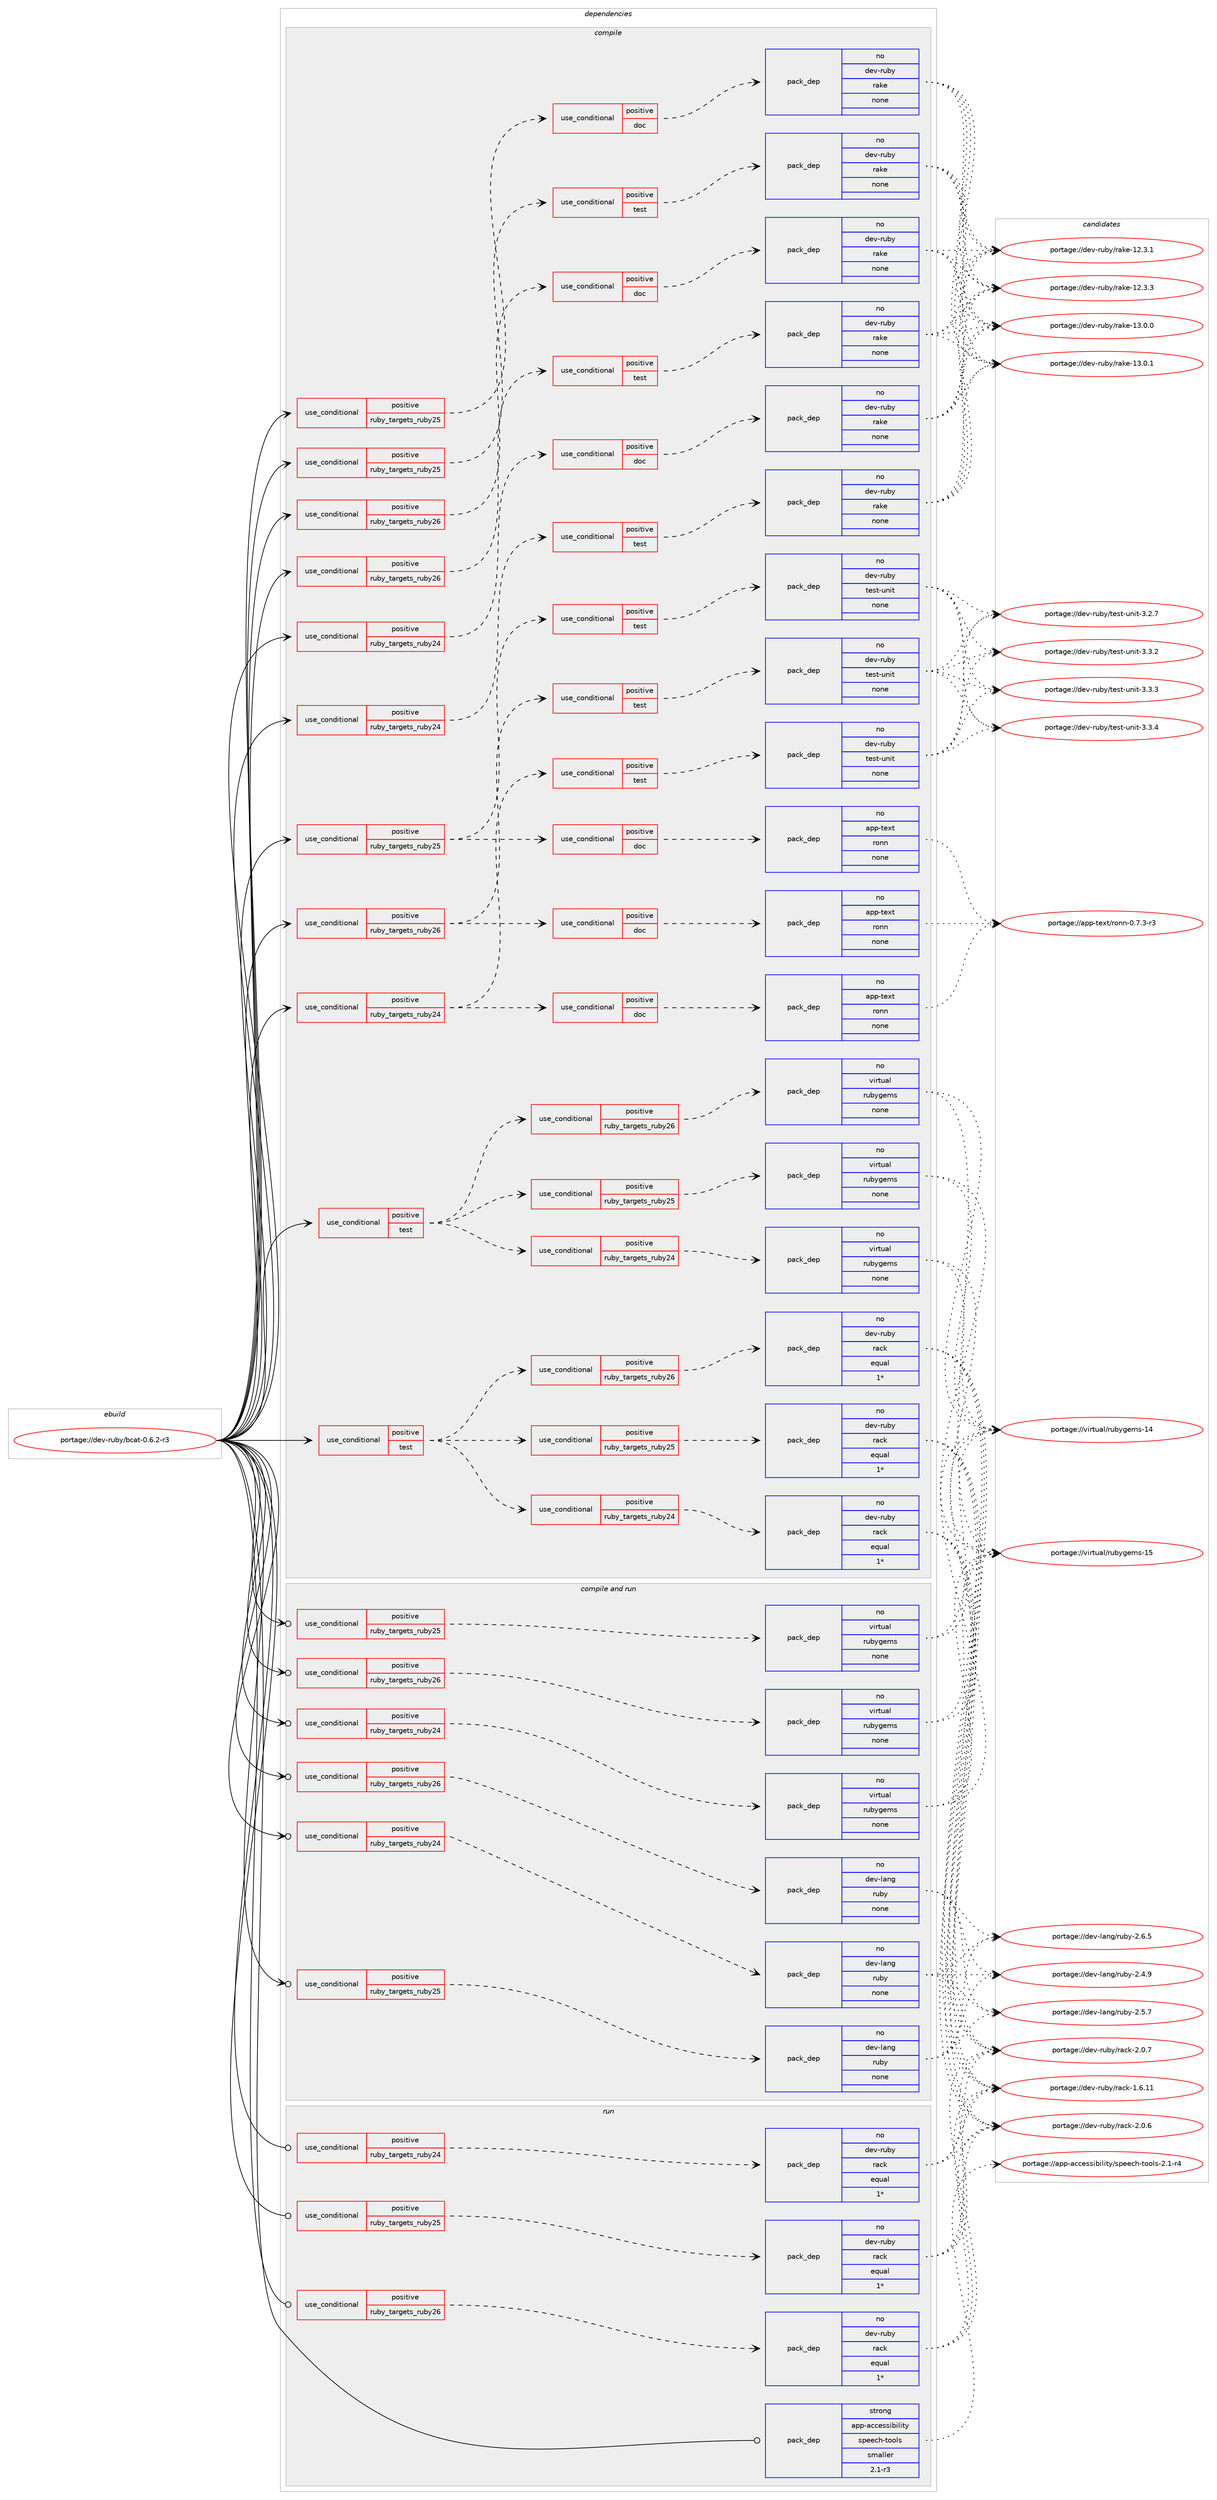 digraph prolog {

# *************
# Graph options
# *************

newrank=true;
concentrate=true;
compound=true;
graph [rankdir=LR,fontname=Helvetica,fontsize=10,ranksep=1.5];#, ranksep=2.5, nodesep=0.2];
edge  [arrowhead=vee];
node  [fontname=Helvetica,fontsize=10];

# **********
# The ebuild
# **********

subgraph cluster_leftcol {
color=gray;
rank=same;
label=<<i>ebuild</i>>;
id [label="portage://dev-ruby/bcat-0.6.2-r3", color=red, width=4, href="../dev-ruby/bcat-0.6.2-r3.svg"];
}

# ****************
# The dependencies
# ****************

subgraph cluster_midcol {
color=gray;
label=<<i>dependencies</i>>;
subgraph cluster_compile {
fillcolor="#eeeeee";
style=filled;
label=<<i>compile</i>>;
subgraph cond48227 {
dependency213669 [label=<<TABLE BORDER="0" CELLBORDER="1" CELLSPACING="0" CELLPADDING="4"><TR><TD ROWSPAN="3" CELLPADDING="10">use_conditional</TD></TR><TR><TD>positive</TD></TR><TR><TD>ruby_targets_ruby24</TD></TR></TABLE>>, shape=none, color=red];
subgraph cond48228 {
dependency213670 [label=<<TABLE BORDER="0" CELLBORDER="1" CELLSPACING="0" CELLPADDING="4"><TR><TD ROWSPAN="3" CELLPADDING="10">use_conditional</TD></TR><TR><TD>positive</TD></TR><TR><TD>doc</TD></TR></TABLE>>, shape=none, color=red];
subgraph pack161960 {
dependency213671 [label=<<TABLE BORDER="0" CELLBORDER="1" CELLSPACING="0" CELLPADDING="4" WIDTH="220"><TR><TD ROWSPAN="6" CELLPADDING="30">pack_dep</TD></TR><TR><TD WIDTH="110">no</TD></TR><TR><TD>app-text</TD></TR><TR><TD>ronn</TD></TR><TR><TD>none</TD></TR><TR><TD></TD></TR></TABLE>>, shape=none, color=blue];
}
dependency213670:e -> dependency213671:w [weight=20,style="dashed",arrowhead="vee"];
}
dependency213669:e -> dependency213670:w [weight=20,style="dashed",arrowhead="vee"];
subgraph cond48229 {
dependency213672 [label=<<TABLE BORDER="0" CELLBORDER="1" CELLSPACING="0" CELLPADDING="4"><TR><TD ROWSPAN="3" CELLPADDING="10">use_conditional</TD></TR><TR><TD>positive</TD></TR><TR><TD>test</TD></TR></TABLE>>, shape=none, color=red];
subgraph pack161961 {
dependency213673 [label=<<TABLE BORDER="0" CELLBORDER="1" CELLSPACING="0" CELLPADDING="4" WIDTH="220"><TR><TD ROWSPAN="6" CELLPADDING="30">pack_dep</TD></TR><TR><TD WIDTH="110">no</TD></TR><TR><TD>dev-ruby</TD></TR><TR><TD>test-unit</TD></TR><TR><TD>none</TD></TR><TR><TD></TD></TR></TABLE>>, shape=none, color=blue];
}
dependency213672:e -> dependency213673:w [weight=20,style="dashed",arrowhead="vee"];
}
dependency213669:e -> dependency213672:w [weight=20,style="dashed",arrowhead="vee"];
}
id:e -> dependency213669:w [weight=20,style="solid",arrowhead="vee"];
subgraph cond48230 {
dependency213674 [label=<<TABLE BORDER="0" CELLBORDER="1" CELLSPACING="0" CELLPADDING="4"><TR><TD ROWSPAN="3" CELLPADDING="10">use_conditional</TD></TR><TR><TD>positive</TD></TR><TR><TD>ruby_targets_ruby24</TD></TR></TABLE>>, shape=none, color=red];
subgraph cond48231 {
dependency213675 [label=<<TABLE BORDER="0" CELLBORDER="1" CELLSPACING="0" CELLPADDING="4"><TR><TD ROWSPAN="3" CELLPADDING="10">use_conditional</TD></TR><TR><TD>positive</TD></TR><TR><TD>doc</TD></TR></TABLE>>, shape=none, color=red];
subgraph pack161962 {
dependency213676 [label=<<TABLE BORDER="0" CELLBORDER="1" CELLSPACING="0" CELLPADDING="4" WIDTH="220"><TR><TD ROWSPAN="6" CELLPADDING="30">pack_dep</TD></TR><TR><TD WIDTH="110">no</TD></TR><TR><TD>dev-ruby</TD></TR><TR><TD>rake</TD></TR><TR><TD>none</TD></TR><TR><TD></TD></TR></TABLE>>, shape=none, color=blue];
}
dependency213675:e -> dependency213676:w [weight=20,style="dashed",arrowhead="vee"];
}
dependency213674:e -> dependency213675:w [weight=20,style="dashed",arrowhead="vee"];
}
id:e -> dependency213674:w [weight=20,style="solid",arrowhead="vee"];
subgraph cond48232 {
dependency213677 [label=<<TABLE BORDER="0" CELLBORDER="1" CELLSPACING="0" CELLPADDING="4"><TR><TD ROWSPAN="3" CELLPADDING="10">use_conditional</TD></TR><TR><TD>positive</TD></TR><TR><TD>ruby_targets_ruby24</TD></TR></TABLE>>, shape=none, color=red];
subgraph cond48233 {
dependency213678 [label=<<TABLE BORDER="0" CELLBORDER="1" CELLSPACING="0" CELLPADDING="4"><TR><TD ROWSPAN="3" CELLPADDING="10">use_conditional</TD></TR><TR><TD>positive</TD></TR><TR><TD>test</TD></TR></TABLE>>, shape=none, color=red];
subgraph pack161963 {
dependency213679 [label=<<TABLE BORDER="0" CELLBORDER="1" CELLSPACING="0" CELLPADDING="4" WIDTH="220"><TR><TD ROWSPAN="6" CELLPADDING="30">pack_dep</TD></TR><TR><TD WIDTH="110">no</TD></TR><TR><TD>dev-ruby</TD></TR><TR><TD>rake</TD></TR><TR><TD>none</TD></TR><TR><TD></TD></TR></TABLE>>, shape=none, color=blue];
}
dependency213678:e -> dependency213679:w [weight=20,style="dashed",arrowhead="vee"];
}
dependency213677:e -> dependency213678:w [weight=20,style="dashed",arrowhead="vee"];
}
id:e -> dependency213677:w [weight=20,style="solid",arrowhead="vee"];
subgraph cond48234 {
dependency213680 [label=<<TABLE BORDER="0" CELLBORDER="1" CELLSPACING="0" CELLPADDING="4"><TR><TD ROWSPAN="3" CELLPADDING="10">use_conditional</TD></TR><TR><TD>positive</TD></TR><TR><TD>ruby_targets_ruby25</TD></TR></TABLE>>, shape=none, color=red];
subgraph cond48235 {
dependency213681 [label=<<TABLE BORDER="0" CELLBORDER="1" CELLSPACING="0" CELLPADDING="4"><TR><TD ROWSPAN="3" CELLPADDING="10">use_conditional</TD></TR><TR><TD>positive</TD></TR><TR><TD>doc</TD></TR></TABLE>>, shape=none, color=red];
subgraph pack161964 {
dependency213682 [label=<<TABLE BORDER="0" CELLBORDER="1" CELLSPACING="0" CELLPADDING="4" WIDTH="220"><TR><TD ROWSPAN="6" CELLPADDING="30">pack_dep</TD></TR><TR><TD WIDTH="110">no</TD></TR><TR><TD>app-text</TD></TR><TR><TD>ronn</TD></TR><TR><TD>none</TD></TR><TR><TD></TD></TR></TABLE>>, shape=none, color=blue];
}
dependency213681:e -> dependency213682:w [weight=20,style="dashed",arrowhead="vee"];
}
dependency213680:e -> dependency213681:w [weight=20,style="dashed",arrowhead="vee"];
subgraph cond48236 {
dependency213683 [label=<<TABLE BORDER="0" CELLBORDER="1" CELLSPACING="0" CELLPADDING="4"><TR><TD ROWSPAN="3" CELLPADDING="10">use_conditional</TD></TR><TR><TD>positive</TD></TR><TR><TD>test</TD></TR></TABLE>>, shape=none, color=red];
subgraph pack161965 {
dependency213684 [label=<<TABLE BORDER="0" CELLBORDER="1" CELLSPACING="0" CELLPADDING="4" WIDTH="220"><TR><TD ROWSPAN="6" CELLPADDING="30">pack_dep</TD></TR><TR><TD WIDTH="110">no</TD></TR><TR><TD>dev-ruby</TD></TR><TR><TD>test-unit</TD></TR><TR><TD>none</TD></TR><TR><TD></TD></TR></TABLE>>, shape=none, color=blue];
}
dependency213683:e -> dependency213684:w [weight=20,style="dashed",arrowhead="vee"];
}
dependency213680:e -> dependency213683:w [weight=20,style="dashed",arrowhead="vee"];
}
id:e -> dependency213680:w [weight=20,style="solid",arrowhead="vee"];
subgraph cond48237 {
dependency213685 [label=<<TABLE BORDER="0" CELLBORDER="1" CELLSPACING="0" CELLPADDING="4"><TR><TD ROWSPAN="3" CELLPADDING="10">use_conditional</TD></TR><TR><TD>positive</TD></TR><TR><TD>ruby_targets_ruby25</TD></TR></TABLE>>, shape=none, color=red];
subgraph cond48238 {
dependency213686 [label=<<TABLE BORDER="0" CELLBORDER="1" CELLSPACING="0" CELLPADDING="4"><TR><TD ROWSPAN="3" CELLPADDING="10">use_conditional</TD></TR><TR><TD>positive</TD></TR><TR><TD>doc</TD></TR></TABLE>>, shape=none, color=red];
subgraph pack161966 {
dependency213687 [label=<<TABLE BORDER="0" CELLBORDER="1" CELLSPACING="0" CELLPADDING="4" WIDTH="220"><TR><TD ROWSPAN="6" CELLPADDING="30">pack_dep</TD></TR><TR><TD WIDTH="110">no</TD></TR><TR><TD>dev-ruby</TD></TR><TR><TD>rake</TD></TR><TR><TD>none</TD></TR><TR><TD></TD></TR></TABLE>>, shape=none, color=blue];
}
dependency213686:e -> dependency213687:w [weight=20,style="dashed",arrowhead="vee"];
}
dependency213685:e -> dependency213686:w [weight=20,style="dashed",arrowhead="vee"];
}
id:e -> dependency213685:w [weight=20,style="solid",arrowhead="vee"];
subgraph cond48239 {
dependency213688 [label=<<TABLE BORDER="0" CELLBORDER="1" CELLSPACING="0" CELLPADDING="4"><TR><TD ROWSPAN="3" CELLPADDING="10">use_conditional</TD></TR><TR><TD>positive</TD></TR><TR><TD>ruby_targets_ruby25</TD></TR></TABLE>>, shape=none, color=red];
subgraph cond48240 {
dependency213689 [label=<<TABLE BORDER="0" CELLBORDER="1" CELLSPACING="0" CELLPADDING="4"><TR><TD ROWSPAN="3" CELLPADDING="10">use_conditional</TD></TR><TR><TD>positive</TD></TR><TR><TD>test</TD></TR></TABLE>>, shape=none, color=red];
subgraph pack161967 {
dependency213690 [label=<<TABLE BORDER="0" CELLBORDER="1" CELLSPACING="0" CELLPADDING="4" WIDTH="220"><TR><TD ROWSPAN="6" CELLPADDING="30">pack_dep</TD></TR><TR><TD WIDTH="110">no</TD></TR><TR><TD>dev-ruby</TD></TR><TR><TD>rake</TD></TR><TR><TD>none</TD></TR><TR><TD></TD></TR></TABLE>>, shape=none, color=blue];
}
dependency213689:e -> dependency213690:w [weight=20,style="dashed",arrowhead="vee"];
}
dependency213688:e -> dependency213689:w [weight=20,style="dashed",arrowhead="vee"];
}
id:e -> dependency213688:w [weight=20,style="solid",arrowhead="vee"];
subgraph cond48241 {
dependency213691 [label=<<TABLE BORDER="0" CELLBORDER="1" CELLSPACING="0" CELLPADDING="4"><TR><TD ROWSPAN="3" CELLPADDING="10">use_conditional</TD></TR><TR><TD>positive</TD></TR><TR><TD>ruby_targets_ruby26</TD></TR></TABLE>>, shape=none, color=red];
subgraph cond48242 {
dependency213692 [label=<<TABLE BORDER="0" CELLBORDER="1" CELLSPACING="0" CELLPADDING="4"><TR><TD ROWSPAN="3" CELLPADDING="10">use_conditional</TD></TR><TR><TD>positive</TD></TR><TR><TD>doc</TD></TR></TABLE>>, shape=none, color=red];
subgraph pack161968 {
dependency213693 [label=<<TABLE BORDER="0" CELLBORDER="1" CELLSPACING="0" CELLPADDING="4" WIDTH="220"><TR><TD ROWSPAN="6" CELLPADDING="30">pack_dep</TD></TR><TR><TD WIDTH="110">no</TD></TR><TR><TD>app-text</TD></TR><TR><TD>ronn</TD></TR><TR><TD>none</TD></TR><TR><TD></TD></TR></TABLE>>, shape=none, color=blue];
}
dependency213692:e -> dependency213693:w [weight=20,style="dashed",arrowhead="vee"];
}
dependency213691:e -> dependency213692:w [weight=20,style="dashed",arrowhead="vee"];
subgraph cond48243 {
dependency213694 [label=<<TABLE BORDER="0" CELLBORDER="1" CELLSPACING="0" CELLPADDING="4"><TR><TD ROWSPAN="3" CELLPADDING="10">use_conditional</TD></TR><TR><TD>positive</TD></TR><TR><TD>test</TD></TR></TABLE>>, shape=none, color=red];
subgraph pack161969 {
dependency213695 [label=<<TABLE BORDER="0" CELLBORDER="1" CELLSPACING="0" CELLPADDING="4" WIDTH="220"><TR><TD ROWSPAN="6" CELLPADDING="30">pack_dep</TD></TR><TR><TD WIDTH="110">no</TD></TR><TR><TD>dev-ruby</TD></TR><TR><TD>test-unit</TD></TR><TR><TD>none</TD></TR><TR><TD></TD></TR></TABLE>>, shape=none, color=blue];
}
dependency213694:e -> dependency213695:w [weight=20,style="dashed",arrowhead="vee"];
}
dependency213691:e -> dependency213694:w [weight=20,style="dashed",arrowhead="vee"];
}
id:e -> dependency213691:w [weight=20,style="solid",arrowhead="vee"];
subgraph cond48244 {
dependency213696 [label=<<TABLE BORDER="0" CELLBORDER="1" CELLSPACING="0" CELLPADDING="4"><TR><TD ROWSPAN="3" CELLPADDING="10">use_conditional</TD></TR><TR><TD>positive</TD></TR><TR><TD>ruby_targets_ruby26</TD></TR></TABLE>>, shape=none, color=red];
subgraph cond48245 {
dependency213697 [label=<<TABLE BORDER="0" CELLBORDER="1" CELLSPACING="0" CELLPADDING="4"><TR><TD ROWSPAN="3" CELLPADDING="10">use_conditional</TD></TR><TR><TD>positive</TD></TR><TR><TD>doc</TD></TR></TABLE>>, shape=none, color=red];
subgraph pack161970 {
dependency213698 [label=<<TABLE BORDER="0" CELLBORDER="1" CELLSPACING="0" CELLPADDING="4" WIDTH="220"><TR><TD ROWSPAN="6" CELLPADDING="30">pack_dep</TD></TR><TR><TD WIDTH="110">no</TD></TR><TR><TD>dev-ruby</TD></TR><TR><TD>rake</TD></TR><TR><TD>none</TD></TR><TR><TD></TD></TR></TABLE>>, shape=none, color=blue];
}
dependency213697:e -> dependency213698:w [weight=20,style="dashed",arrowhead="vee"];
}
dependency213696:e -> dependency213697:w [weight=20,style="dashed",arrowhead="vee"];
}
id:e -> dependency213696:w [weight=20,style="solid",arrowhead="vee"];
subgraph cond48246 {
dependency213699 [label=<<TABLE BORDER="0" CELLBORDER="1" CELLSPACING="0" CELLPADDING="4"><TR><TD ROWSPAN="3" CELLPADDING="10">use_conditional</TD></TR><TR><TD>positive</TD></TR><TR><TD>ruby_targets_ruby26</TD></TR></TABLE>>, shape=none, color=red];
subgraph cond48247 {
dependency213700 [label=<<TABLE BORDER="0" CELLBORDER="1" CELLSPACING="0" CELLPADDING="4"><TR><TD ROWSPAN="3" CELLPADDING="10">use_conditional</TD></TR><TR><TD>positive</TD></TR><TR><TD>test</TD></TR></TABLE>>, shape=none, color=red];
subgraph pack161971 {
dependency213701 [label=<<TABLE BORDER="0" CELLBORDER="1" CELLSPACING="0" CELLPADDING="4" WIDTH="220"><TR><TD ROWSPAN="6" CELLPADDING="30">pack_dep</TD></TR><TR><TD WIDTH="110">no</TD></TR><TR><TD>dev-ruby</TD></TR><TR><TD>rake</TD></TR><TR><TD>none</TD></TR><TR><TD></TD></TR></TABLE>>, shape=none, color=blue];
}
dependency213700:e -> dependency213701:w [weight=20,style="dashed",arrowhead="vee"];
}
dependency213699:e -> dependency213700:w [weight=20,style="dashed",arrowhead="vee"];
}
id:e -> dependency213699:w [weight=20,style="solid",arrowhead="vee"];
subgraph cond48248 {
dependency213702 [label=<<TABLE BORDER="0" CELLBORDER="1" CELLSPACING="0" CELLPADDING="4"><TR><TD ROWSPAN="3" CELLPADDING="10">use_conditional</TD></TR><TR><TD>positive</TD></TR><TR><TD>test</TD></TR></TABLE>>, shape=none, color=red];
subgraph cond48249 {
dependency213703 [label=<<TABLE BORDER="0" CELLBORDER="1" CELLSPACING="0" CELLPADDING="4"><TR><TD ROWSPAN="3" CELLPADDING="10">use_conditional</TD></TR><TR><TD>positive</TD></TR><TR><TD>ruby_targets_ruby24</TD></TR></TABLE>>, shape=none, color=red];
subgraph pack161972 {
dependency213704 [label=<<TABLE BORDER="0" CELLBORDER="1" CELLSPACING="0" CELLPADDING="4" WIDTH="220"><TR><TD ROWSPAN="6" CELLPADDING="30">pack_dep</TD></TR><TR><TD WIDTH="110">no</TD></TR><TR><TD>dev-ruby</TD></TR><TR><TD>rack</TD></TR><TR><TD>equal</TD></TR><TR><TD>1*</TD></TR></TABLE>>, shape=none, color=blue];
}
dependency213703:e -> dependency213704:w [weight=20,style="dashed",arrowhead="vee"];
}
dependency213702:e -> dependency213703:w [weight=20,style="dashed",arrowhead="vee"];
subgraph cond48250 {
dependency213705 [label=<<TABLE BORDER="0" CELLBORDER="1" CELLSPACING="0" CELLPADDING="4"><TR><TD ROWSPAN="3" CELLPADDING="10">use_conditional</TD></TR><TR><TD>positive</TD></TR><TR><TD>ruby_targets_ruby25</TD></TR></TABLE>>, shape=none, color=red];
subgraph pack161973 {
dependency213706 [label=<<TABLE BORDER="0" CELLBORDER="1" CELLSPACING="0" CELLPADDING="4" WIDTH="220"><TR><TD ROWSPAN="6" CELLPADDING="30">pack_dep</TD></TR><TR><TD WIDTH="110">no</TD></TR><TR><TD>dev-ruby</TD></TR><TR><TD>rack</TD></TR><TR><TD>equal</TD></TR><TR><TD>1*</TD></TR></TABLE>>, shape=none, color=blue];
}
dependency213705:e -> dependency213706:w [weight=20,style="dashed",arrowhead="vee"];
}
dependency213702:e -> dependency213705:w [weight=20,style="dashed",arrowhead="vee"];
subgraph cond48251 {
dependency213707 [label=<<TABLE BORDER="0" CELLBORDER="1" CELLSPACING="0" CELLPADDING="4"><TR><TD ROWSPAN="3" CELLPADDING="10">use_conditional</TD></TR><TR><TD>positive</TD></TR><TR><TD>ruby_targets_ruby26</TD></TR></TABLE>>, shape=none, color=red];
subgraph pack161974 {
dependency213708 [label=<<TABLE BORDER="0" CELLBORDER="1" CELLSPACING="0" CELLPADDING="4" WIDTH="220"><TR><TD ROWSPAN="6" CELLPADDING="30">pack_dep</TD></TR><TR><TD WIDTH="110">no</TD></TR><TR><TD>dev-ruby</TD></TR><TR><TD>rack</TD></TR><TR><TD>equal</TD></TR><TR><TD>1*</TD></TR></TABLE>>, shape=none, color=blue];
}
dependency213707:e -> dependency213708:w [weight=20,style="dashed",arrowhead="vee"];
}
dependency213702:e -> dependency213707:w [weight=20,style="dashed",arrowhead="vee"];
}
id:e -> dependency213702:w [weight=20,style="solid",arrowhead="vee"];
subgraph cond48252 {
dependency213709 [label=<<TABLE BORDER="0" CELLBORDER="1" CELLSPACING="0" CELLPADDING="4"><TR><TD ROWSPAN="3" CELLPADDING="10">use_conditional</TD></TR><TR><TD>positive</TD></TR><TR><TD>test</TD></TR></TABLE>>, shape=none, color=red];
subgraph cond48253 {
dependency213710 [label=<<TABLE BORDER="0" CELLBORDER="1" CELLSPACING="0" CELLPADDING="4"><TR><TD ROWSPAN="3" CELLPADDING="10">use_conditional</TD></TR><TR><TD>positive</TD></TR><TR><TD>ruby_targets_ruby24</TD></TR></TABLE>>, shape=none, color=red];
subgraph pack161975 {
dependency213711 [label=<<TABLE BORDER="0" CELLBORDER="1" CELLSPACING="0" CELLPADDING="4" WIDTH="220"><TR><TD ROWSPAN="6" CELLPADDING="30">pack_dep</TD></TR><TR><TD WIDTH="110">no</TD></TR><TR><TD>virtual</TD></TR><TR><TD>rubygems</TD></TR><TR><TD>none</TD></TR><TR><TD></TD></TR></TABLE>>, shape=none, color=blue];
}
dependency213710:e -> dependency213711:w [weight=20,style="dashed",arrowhead="vee"];
}
dependency213709:e -> dependency213710:w [weight=20,style="dashed",arrowhead="vee"];
subgraph cond48254 {
dependency213712 [label=<<TABLE BORDER="0" CELLBORDER="1" CELLSPACING="0" CELLPADDING="4"><TR><TD ROWSPAN="3" CELLPADDING="10">use_conditional</TD></TR><TR><TD>positive</TD></TR><TR><TD>ruby_targets_ruby25</TD></TR></TABLE>>, shape=none, color=red];
subgraph pack161976 {
dependency213713 [label=<<TABLE BORDER="0" CELLBORDER="1" CELLSPACING="0" CELLPADDING="4" WIDTH="220"><TR><TD ROWSPAN="6" CELLPADDING="30">pack_dep</TD></TR><TR><TD WIDTH="110">no</TD></TR><TR><TD>virtual</TD></TR><TR><TD>rubygems</TD></TR><TR><TD>none</TD></TR><TR><TD></TD></TR></TABLE>>, shape=none, color=blue];
}
dependency213712:e -> dependency213713:w [weight=20,style="dashed",arrowhead="vee"];
}
dependency213709:e -> dependency213712:w [weight=20,style="dashed",arrowhead="vee"];
subgraph cond48255 {
dependency213714 [label=<<TABLE BORDER="0" CELLBORDER="1" CELLSPACING="0" CELLPADDING="4"><TR><TD ROWSPAN="3" CELLPADDING="10">use_conditional</TD></TR><TR><TD>positive</TD></TR><TR><TD>ruby_targets_ruby26</TD></TR></TABLE>>, shape=none, color=red];
subgraph pack161977 {
dependency213715 [label=<<TABLE BORDER="0" CELLBORDER="1" CELLSPACING="0" CELLPADDING="4" WIDTH="220"><TR><TD ROWSPAN="6" CELLPADDING="30">pack_dep</TD></TR><TR><TD WIDTH="110">no</TD></TR><TR><TD>virtual</TD></TR><TR><TD>rubygems</TD></TR><TR><TD>none</TD></TR><TR><TD></TD></TR></TABLE>>, shape=none, color=blue];
}
dependency213714:e -> dependency213715:w [weight=20,style="dashed",arrowhead="vee"];
}
dependency213709:e -> dependency213714:w [weight=20,style="dashed",arrowhead="vee"];
}
id:e -> dependency213709:w [weight=20,style="solid",arrowhead="vee"];
}
subgraph cluster_compileandrun {
fillcolor="#eeeeee";
style=filled;
label=<<i>compile and run</i>>;
subgraph cond48256 {
dependency213716 [label=<<TABLE BORDER="0" CELLBORDER="1" CELLSPACING="0" CELLPADDING="4"><TR><TD ROWSPAN="3" CELLPADDING="10">use_conditional</TD></TR><TR><TD>positive</TD></TR><TR><TD>ruby_targets_ruby24</TD></TR></TABLE>>, shape=none, color=red];
subgraph pack161978 {
dependency213717 [label=<<TABLE BORDER="0" CELLBORDER="1" CELLSPACING="0" CELLPADDING="4" WIDTH="220"><TR><TD ROWSPAN="6" CELLPADDING="30">pack_dep</TD></TR><TR><TD WIDTH="110">no</TD></TR><TR><TD>dev-lang</TD></TR><TR><TD>ruby</TD></TR><TR><TD>none</TD></TR><TR><TD></TD></TR></TABLE>>, shape=none, color=blue];
}
dependency213716:e -> dependency213717:w [weight=20,style="dashed",arrowhead="vee"];
}
id:e -> dependency213716:w [weight=20,style="solid",arrowhead="odotvee"];
subgraph cond48257 {
dependency213718 [label=<<TABLE BORDER="0" CELLBORDER="1" CELLSPACING="0" CELLPADDING="4"><TR><TD ROWSPAN="3" CELLPADDING="10">use_conditional</TD></TR><TR><TD>positive</TD></TR><TR><TD>ruby_targets_ruby24</TD></TR></TABLE>>, shape=none, color=red];
subgraph pack161979 {
dependency213719 [label=<<TABLE BORDER="0" CELLBORDER="1" CELLSPACING="0" CELLPADDING="4" WIDTH="220"><TR><TD ROWSPAN="6" CELLPADDING="30">pack_dep</TD></TR><TR><TD WIDTH="110">no</TD></TR><TR><TD>virtual</TD></TR><TR><TD>rubygems</TD></TR><TR><TD>none</TD></TR><TR><TD></TD></TR></TABLE>>, shape=none, color=blue];
}
dependency213718:e -> dependency213719:w [weight=20,style="dashed",arrowhead="vee"];
}
id:e -> dependency213718:w [weight=20,style="solid",arrowhead="odotvee"];
subgraph cond48258 {
dependency213720 [label=<<TABLE BORDER="0" CELLBORDER="1" CELLSPACING="0" CELLPADDING="4"><TR><TD ROWSPAN="3" CELLPADDING="10">use_conditional</TD></TR><TR><TD>positive</TD></TR><TR><TD>ruby_targets_ruby25</TD></TR></TABLE>>, shape=none, color=red];
subgraph pack161980 {
dependency213721 [label=<<TABLE BORDER="0" CELLBORDER="1" CELLSPACING="0" CELLPADDING="4" WIDTH="220"><TR><TD ROWSPAN="6" CELLPADDING="30">pack_dep</TD></TR><TR><TD WIDTH="110">no</TD></TR><TR><TD>dev-lang</TD></TR><TR><TD>ruby</TD></TR><TR><TD>none</TD></TR><TR><TD></TD></TR></TABLE>>, shape=none, color=blue];
}
dependency213720:e -> dependency213721:w [weight=20,style="dashed",arrowhead="vee"];
}
id:e -> dependency213720:w [weight=20,style="solid",arrowhead="odotvee"];
subgraph cond48259 {
dependency213722 [label=<<TABLE BORDER="0" CELLBORDER="1" CELLSPACING="0" CELLPADDING="4"><TR><TD ROWSPAN="3" CELLPADDING="10">use_conditional</TD></TR><TR><TD>positive</TD></TR><TR><TD>ruby_targets_ruby25</TD></TR></TABLE>>, shape=none, color=red];
subgraph pack161981 {
dependency213723 [label=<<TABLE BORDER="0" CELLBORDER="1" CELLSPACING="0" CELLPADDING="4" WIDTH="220"><TR><TD ROWSPAN="6" CELLPADDING="30">pack_dep</TD></TR><TR><TD WIDTH="110">no</TD></TR><TR><TD>virtual</TD></TR><TR><TD>rubygems</TD></TR><TR><TD>none</TD></TR><TR><TD></TD></TR></TABLE>>, shape=none, color=blue];
}
dependency213722:e -> dependency213723:w [weight=20,style="dashed",arrowhead="vee"];
}
id:e -> dependency213722:w [weight=20,style="solid",arrowhead="odotvee"];
subgraph cond48260 {
dependency213724 [label=<<TABLE BORDER="0" CELLBORDER="1" CELLSPACING="0" CELLPADDING="4"><TR><TD ROWSPAN="3" CELLPADDING="10">use_conditional</TD></TR><TR><TD>positive</TD></TR><TR><TD>ruby_targets_ruby26</TD></TR></TABLE>>, shape=none, color=red];
subgraph pack161982 {
dependency213725 [label=<<TABLE BORDER="0" CELLBORDER="1" CELLSPACING="0" CELLPADDING="4" WIDTH="220"><TR><TD ROWSPAN="6" CELLPADDING="30">pack_dep</TD></TR><TR><TD WIDTH="110">no</TD></TR><TR><TD>dev-lang</TD></TR><TR><TD>ruby</TD></TR><TR><TD>none</TD></TR><TR><TD></TD></TR></TABLE>>, shape=none, color=blue];
}
dependency213724:e -> dependency213725:w [weight=20,style="dashed",arrowhead="vee"];
}
id:e -> dependency213724:w [weight=20,style="solid",arrowhead="odotvee"];
subgraph cond48261 {
dependency213726 [label=<<TABLE BORDER="0" CELLBORDER="1" CELLSPACING="0" CELLPADDING="4"><TR><TD ROWSPAN="3" CELLPADDING="10">use_conditional</TD></TR><TR><TD>positive</TD></TR><TR><TD>ruby_targets_ruby26</TD></TR></TABLE>>, shape=none, color=red];
subgraph pack161983 {
dependency213727 [label=<<TABLE BORDER="0" CELLBORDER="1" CELLSPACING="0" CELLPADDING="4" WIDTH="220"><TR><TD ROWSPAN="6" CELLPADDING="30">pack_dep</TD></TR><TR><TD WIDTH="110">no</TD></TR><TR><TD>virtual</TD></TR><TR><TD>rubygems</TD></TR><TR><TD>none</TD></TR><TR><TD></TD></TR></TABLE>>, shape=none, color=blue];
}
dependency213726:e -> dependency213727:w [weight=20,style="dashed",arrowhead="vee"];
}
id:e -> dependency213726:w [weight=20,style="solid",arrowhead="odotvee"];
}
subgraph cluster_run {
fillcolor="#eeeeee";
style=filled;
label=<<i>run</i>>;
subgraph cond48262 {
dependency213728 [label=<<TABLE BORDER="0" CELLBORDER="1" CELLSPACING="0" CELLPADDING="4"><TR><TD ROWSPAN="3" CELLPADDING="10">use_conditional</TD></TR><TR><TD>positive</TD></TR><TR><TD>ruby_targets_ruby24</TD></TR></TABLE>>, shape=none, color=red];
subgraph pack161984 {
dependency213729 [label=<<TABLE BORDER="0" CELLBORDER="1" CELLSPACING="0" CELLPADDING="4" WIDTH="220"><TR><TD ROWSPAN="6" CELLPADDING="30">pack_dep</TD></TR><TR><TD WIDTH="110">no</TD></TR><TR><TD>dev-ruby</TD></TR><TR><TD>rack</TD></TR><TR><TD>equal</TD></TR><TR><TD>1*</TD></TR></TABLE>>, shape=none, color=blue];
}
dependency213728:e -> dependency213729:w [weight=20,style="dashed",arrowhead="vee"];
}
id:e -> dependency213728:w [weight=20,style="solid",arrowhead="odot"];
subgraph cond48263 {
dependency213730 [label=<<TABLE BORDER="0" CELLBORDER="1" CELLSPACING="0" CELLPADDING="4"><TR><TD ROWSPAN="3" CELLPADDING="10">use_conditional</TD></TR><TR><TD>positive</TD></TR><TR><TD>ruby_targets_ruby25</TD></TR></TABLE>>, shape=none, color=red];
subgraph pack161985 {
dependency213731 [label=<<TABLE BORDER="0" CELLBORDER="1" CELLSPACING="0" CELLPADDING="4" WIDTH="220"><TR><TD ROWSPAN="6" CELLPADDING="30">pack_dep</TD></TR><TR><TD WIDTH="110">no</TD></TR><TR><TD>dev-ruby</TD></TR><TR><TD>rack</TD></TR><TR><TD>equal</TD></TR><TR><TD>1*</TD></TR></TABLE>>, shape=none, color=blue];
}
dependency213730:e -> dependency213731:w [weight=20,style="dashed",arrowhead="vee"];
}
id:e -> dependency213730:w [weight=20,style="solid",arrowhead="odot"];
subgraph cond48264 {
dependency213732 [label=<<TABLE BORDER="0" CELLBORDER="1" CELLSPACING="0" CELLPADDING="4"><TR><TD ROWSPAN="3" CELLPADDING="10">use_conditional</TD></TR><TR><TD>positive</TD></TR><TR><TD>ruby_targets_ruby26</TD></TR></TABLE>>, shape=none, color=red];
subgraph pack161986 {
dependency213733 [label=<<TABLE BORDER="0" CELLBORDER="1" CELLSPACING="0" CELLPADDING="4" WIDTH="220"><TR><TD ROWSPAN="6" CELLPADDING="30">pack_dep</TD></TR><TR><TD WIDTH="110">no</TD></TR><TR><TD>dev-ruby</TD></TR><TR><TD>rack</TD></TR><TR><TD>equal</TD></TR><TR><TD>1*</TD></TR></TABLE>>, shape=none, color=blue];
}
dependency213732:e -> dependency213733:w [weight=20,style="dashed",arrowhead="vee"];
}
id:e -> dependency213732:w [weight=20,style="solid",arrowhead="odot"];
subgraph pack161987 {
dependency213734 [label=<<TABLE BORDER="0" CELLBORDER="1" CELLSPACING="0" CELLPADDING="4" WIDTH="220"><TR><TD ROWSPAN="6" CELLPADDING="30">pack_dep</TD></TR><TR><TD WIDTH="110">strong</TD></TR><TR><TD>app-accessibility</TD></TR><TR><TD>speech-tools</TD></TR><TR><TD>smaller</TD></TR><TR><TD>2.1-r3</TD></TR></TABLE>>, shape=none, color=blue];
}
id:e -> dependency213734:w [weight=20,style="solid",arrowhead="odot"];
}
}

# **************
# The candidates
# **************

subgraph cluster_choices {
rank=same;
color=gray;
label=<<i>candidates</i>>;

subgraph choice161960 {
color=black;
nodesep=1;
choiceportage9711211245116101120116471141111101104548465546514511451 [label="portage://app-text/ronn-0.7.3-r3", color=red, width=4,href="../app-text/ronn-0.7.3-r3.svg"];
dependency213671:e -> choiceportage9711211245116101120116471141111101104548465546514511451:w [style=dotted,weight="100"];
}
subgraph choice161961 {
color=black;
nodesep=1;
choiceportage10010111845114117981214711610111511645117110105116455146504655 [label="portage://dev-ruby/test-unit-3.2.7", color=red, width=4,href="../dev-ruby/test-unit-3.2.7.svg"];
choiceportage10010111845114117981214711610111511645117110105116455146514650 [label="portage://dev-ruby/test-unit-3.3.2", color=red, width=4,href="../dev-ruby/test-unit-3.3.2.svg"];
choiceportage10010111845114117981214711610111511645117110105116455146514651 [label="portage://dev-ruby/test-unit-3.3.3", color=red, width=4,href="../dev-ruby/test-unit-3.3.3.svg"];
choiceportage10010111845114117981214711610111511645117110105116455146514652 [label="portage://dev-ruby/test-unit-3.3.4", color=red, width=4,href="../dev-ruby/test-unit-3.3.4.svg"];
dependency213673:e -> choiceportage10010111845114117981214711610111511645117110105116455146504655:w [style=dotted,weight="100"];
dependency213673:e -> choiceportage10010111845114117981214711610111511645117110105116455146514650:w [style=dotted,weight="100"];
dependency213673:e -> choiceportage10010111845114117981214711610111511645117110105116455146514651:w [style=dotted,weight="100"];
dependency213673:e -> choiceportage10010111845114117981214711610111511645117110105116455146514652:w [style=dotted,weight="100"];
}
subgraph choice161962 {
color=black;
nodesep=1;
choiceportage1001011184511411798121471149710710145495046514649 [label="portage://dev-ruby/rake-12.3.1", color=red, width=4,href="../dev-ruby/rake-12.3.1.svg"];
choiceportage1001011184511411798121471149710710145495046514651 [label="portage://dev-ruby/rake-12.3.3", color=red, width=4,href="../dev-ruby/rake-12.3.3.svg"];
choiceportage1001011184511411798121471149710710145495146484648 [label="portage://dev-ruby/rake-13.0.0", color=red, width=4,href="../dev-ruby/rake-13.0.0.svg"];
choiceportage1001011184511411798121471149710710145495146484649 [label="portage://dev-ruby/rake-13.0.1", color=red, width=4,href="../dev-ruby/rake-13.0.1.svg"];
dependency213676:e -> choiceportage1001011184511411798121471149710710145495046514649:w [style=dotted,weight="100"];
dependency213676:e -> choiceportage1001011184511411798121471149710710145495046514651:w [style=dotted,weight="100"];
dependency213676:e -> choiceportage1001011184511411798121471149710710145495146484648:w [style=dotted,weight="100"];
dependency213676:e -> choiceportage1001011184511411798121471149710710145495146484649:w [style=dotted,weight="100"];
}
subgraph choice161963 {
color=black;
nodesep=1;
choiceportage1001011184511411798121471149710710145495046514649 [label="portage://dev-ruby/rake-12.3.1", color=red, width=4,href="../dev-ruby/rake-12.3.1.svg"];
choiceportage1001011184511411798121471149710710145495046514651 [label="portage://dev-ruby/rake-12.3.3", color=red, width=4,href="../dev-ruby/rake-12.3.3.svg"];
choiceportage1001011184511411798121471149710710145495146484648 [label="portage://dev-ruby/rake-13.0.0", color=red, width=4,href="../dev-ruby/rake-13.0.0.svg"];
choiceportage1001011184511411798121471149710710145495146484649 [label="portage://dev-ruby/rake-13.0.1", color=red, width=4,href="../dev-ruby/rake-13.0.1.svg"];
dependency213679:e -> choiceportage1001011184511411798121471149710710145495046514649:w [style=dotted,weight="100"];
dependency213679:e -> choiceportage1001011184511411798121471149710710145495046514651:w [style=dotted,weight="100"];
dependency213679:e -> choiceportage1001011184511411798121471149710710145495146484648:w [style=dotted,weight="100"];
dependency213679:e -> choiceportage1001011184511411798121471149710710145495146484649:w [style=dotted,weight="100"];
}
subgraph choice161964 {
color=black;
nodesep=1;
choiceportage9711211245116101120116471141111101104548465546514511451 [label="portage://app-text/ronn-0.7.3-r3", color=red, width=4,href="../app-text/ronn-0.7.3-r3.svg"];
dependency213682:e -> choiceportage9711211245116101120116471141111101104548465546514511451:w [style=dotted,weight="100"];
}
subgraph choice161965 {
color=black;
nodesep=1;
choiceportage10010111845114117981214711610111511645117110105116455146504655 [label="portage://dev-ruby/test-unit-3.2.7", color=red, width=4,href="../dev-ruby/test-unit-3.2.7.svg"];
choiceportage10010111845114117981214711610111511645117110105116455146514650 [label="portage://dev-ruby/test-unit-3.3.2", color=red, width=4,href="../dev-ruby/test-unit-3.3.2.svg"];
choiceportage10010111845114117981214711610111511645117110105116455146514651 [label="portage://dev-ruby/test-unit-3.3.3", color=red, width=4,href="../dev-ruby/test-unit-3.3.3.svg"];
choiceportage10010111845114117981214711610111511645117110105116455146514652 [label="portage://dev-ruby/test-unit-3.3.4", color=red, width=4,href="../dev-ruby/test-unit-3.3.4.svg"];
dependency213684:e -> choiceportage10010111845114117981214711610111511645117110105116455146504655:w [style=dotted,weight="100"];
dependency213684:e -> choiceportage10010111845114117981214711610111511645117110105116455146514650:w [style=dotted,weight="100"];
dependency213684:e -> choiceportage10010111845114117981214711610111511645117110105116455146514651:w [style=dotted,weight="100"];
dependency213684:e -> choiceportage10010111845114117981214711610111511645117110105116455146514652:w [style=dotted,weight="100"];
}
subgraph choice161966 {
color=black;
nodesep=1;
choiceportage1001011184511411798121471149710710145495046514649 [label="portage://dev-ruby/rake-12.3.1", color=red, width=4,href="../dev-ruby/rake-12.3.1.svg"];
choiceportage1001011184511411798121471149710710145495046514651 [label="portage://dev-ruby/rake-12.3.3", color=red, width=4,href="../dev-ruby/rake-12.3.3.svg"];
choiceportage1001011184511411798121471149710710145495146484648 [label="portage://dev-ruby/rake-13.0.0", color=red, width=4,href="../dev-ruby/rake-13.0.0.svg"];
choiceportage1001011184511411798121471149710710145495146484649 [label="portage://dev-ruby/rake-13.0.1", color=red, width=4,href="../dev-ruby/rake-13.0.1.svg"];
dependency213687:e -> choiceportage1001011184511411798121471149710710145495046514649:w [style=dotted,weight="100"];
dependency213687:e -> choiceportage1001011184511411798121471149710710145495046514651:w [style=dotted,weight="100"];
dependency213687:e -> choiceportage1001011184511411798121471149710710145495146484648:w [style=dotted,weight="100"];
dependency213687:e -> choiceportage1001011184511411798121471149710710145495146484649:w [style=dotted,weight="100"];
}
subgraph choice161967 {
color=black;
nodesep=1;
choiceportage1001011184511411798121471149710710145495046514649 [label="portage://dev-ruby/rake-12.3.1", color=red, width=4,href="../dev-ruby/rake-12.3.1.svg"];
choiceportage1001011184511411798121471149710710145495046514651 [label="portage://dev-ruby/rake-12.3.3", color=red, width=4,href="../dev-ruby/rake-12.3.3.svg"];
choiceportage1001011184511411798121471149710710145495146484648 [label="portage://dev-ruby/rake-13.0.0", color=red, width=4,href="../dev-ruby/rake-13.0.0.svg"];
choiceportage1001011184511411798121471149710710145495146484649 [label="portage://dev-ruby/rake-13.0.1", color=red, width=4,href="../dev-ruby/rake-13.0.1.svg"];
dependency213690:e -> choiceportage1001011184511411798121471149710710145495046514649:w [style=dotted,weight="100"];
dependency213690:e -> choiceportage1001011184511411798121471149710710145495046514651:w [style=dotted,weight="100"];
dependency213690:e -> choiceportage1001011184511411798121471149710710145495146484648:w [style=dotted,weight="100"];
dependency213690:e -> choiceportage1001011184511411798121471149710710145495146484649:w [style=dotted,weight="100"];
}
subgraph choice161968 {
color=black;
nodesep=1;
choiceportage9711211245116101120116471141111101104548465546514511451 [label="portage://app-text/ronn-0.7.3-r3", color=red, width=4,href="../app-text/ronn-0.7.3-r3.svg"];
dependency213693:e -> choiceportage9711211245116101120116471141111101104548465546514511451:w [style=dotted,weight="100"];
}
subgraph choice161969 {
color=black;
nodesep=1;
choiceportage10010111845114117981214711610111511645117110105116455146504655 [label="portage://dev-ruby/test-unit-3.2.7", color=red, width=4,href="../dev-ruby/test-unit-3.2.7.svg"];
choiceportage10010111845114117981214711610111511645117110105116455146514650 [label="portage://dev-ruby/test-unit-3.3.2", color=red, width=4,href="../dev-ruby/test-unit-3.3.2.svg"];
choiceportage10010111845114117981214711610111511645117110105116455146514651 [label="portage://dev-ruby/test-unit-3.3.3", color=red, width=4,href="../dev-ruby/test-unit-3.3.3.svg"];
choiceportage10010111845114117981214711610111511645117110105116455146514652 [label="portage://dev-ruby/test-unit-3.3.4", color=red, width=4,href="../dev-ruby/test-unit-3.3.4.svg"];
dependency213695:e -> choiceportage10010111845114117981214711610111511645117110105116455146504655:w [style=dotted,weight="100"];
dependency213695:e -> choiceportage10010111845114117981214711610111511645117110105116455146514650:w [style=dotted,weight="100"];
dependency213695:e -> choiceportage10010111845114117981214711610111511645117110105116455146514651:w [style=dotted,weight="100"];
dependency213695:e -> choiceportage10010111845114117981214711610111511645117110105116455146514652:w [style=dotted,weight="100"];
}
subgraph choice161970 {
color=black;
nodesep=1;
choiceportage1001011184511411798121471149710710145495046514649 [label="portage://dev-ruby/rake-12.3.1", color=red, width=4,href="../dev-ruby/rake-12.3.1.svg"];
choiceportage1001011184511411798121471149710710145495046514651 [label="portage://dev-ruby/rake-12.3.3", color=red, width=4,href="../dev-ruby/rake-12.3.3.svg"];
choiceportage1001011184511411798121471149710710145495146484648 [label="portage://dev-ruby/rake-13.0.0", color=red, width=4,href="../dev-ruby/rake-13.0.0.svg"];
choiceportage1001011184511411798121471149710710145495146484649 [label="portage://dev-ruby/rake-13.0.1", color=red, width=4,href="../dev-ruby/rake-13.0.1.svg"];
dependency213698:e -> choiceportage1001011184511411798121471149710710145495046514649:w [style=dotted,weight="100"];
dependency213698:e -> choiceportage1001011184511411798121471149710710145495046514651:w [style=dotted,weight="100"];
dependency213698:e -> choiceportage1001011184511411798121471149710710145495146484648:w [style=dotted,weight="100"];
dependency213698:e -> choiceportage1001011184511411798121471149710710145495146484649:w [style=dotted,weight="100"];
}
subgraph choice161971 {
color=black;
nodesep=1;
choiceportage1001011184511411798121471149710710145495046514649 [label="portage://dev-ruby/rake-12.3.1", color=red, width=4,href="../dev-ruby/rake-12.3.1.svg"];
choiceportage1001011184511411798121471149710710145495046514651 [label="portage://dev-ruby/rake-12.3.3", color=red, width=4,href="../dev-ruby/rake-12.3.3.svg"];
choiceportage1001011184511411798121471149710710145495146484648 [label="portage://dev-ruby/rake-13.0.0", color=red, width=4,href="../dev-ruby/rake-13.0.0.svg"];
choiceportage1001011184511411798121471149710710145495146484649 [label="portage://dev-ruby/rake-13.0.1", color=red, width=4,href="../dev-ruby/rake-13.0.1.svg"];
dependency213701:e -> choiceportage1001011184511411798121471149710710145495046514649:w [style=dotted,weight="100"];
dependency213701:e -> choiceportage1001011184511411798121471149710710145495046514651:w [style=dotted,weight="100"];
dependency213701:e -> choiceportage1001011184511411798121471149710710145495146484648:w [style=dotted,weight="100"];
dependency213701:e -> choiceportage1001011184511411798121471149710710145495146484649:w [style=dotted,weight="100"];
}
subgraph choice161972 {
color=black;
nodesep=1;
choiceportage100101118451141179812147114979910745494654464949 [label="portage://dev-ruby/rack-1.6.11", color=red, width=4,href="../dev-ruby/rack-1.6.11.svg"];
choiceportage1001011184511411798121471149799107455046484654 [label="portage://dev-ruby/rack-2.0.6", color=red, width=4,href="../dev-ruby/rack-2.0.6.svg"];
choiceportage1001011184511411798121471149799107455046484655 [label="portage://dev-ruby/rack-2.0.7", color=red, width=4,href="../dev-ruby/rack-2.0.7.svg"];
dependency213704:e -> choiceportage100101118451141179812147114979910745494654464949:w [style=dotted,weight="100"];
dependency213704:e -> choiceportage1001011184511411798121471149799107455046484654:w [style=dotted,weight="100"];
dependency213704:e -> choiceportage1001011184511411798121471149799107455046484655:w [style=dotted,weight="100"];
}
subgraph choice161973 {
color=black;
nodesep=1;
choiceportage100101118451141179812147114979910745494654464949 [label="portage://dev-ruby/rack-1.6.11", color=red, width=4,href="../dev-ruby/rack-1.6.11.svg"];
choiceportage1001011184511411798121471149799107455046484654 [label="portage://dev-ruby/rack-2.0.6", color=red, width=4,href="../dev-ruby/rack-2.0.6.svg"];
choiceportage1001011184511411798121471149799107455046484655 [label="portage://dev-ruby/rack-2.0.7", color=red, width=4,href="../dev-ruby/rack-2.0.7.svg"];
dependency213706:e -> choiceportage100101118451141179812147114979910745494654464949:w [style=dotted,weight="100"];
dependency213706:e -> choiceportage1001011184511411798121471149799107455046484654:w [style=dotted,weight="100"];
dependency213706:e -> choiceportage1001011184511411798121471149799107455046484655:w [style=dotted,weight="100"];
}
subgraph choice161974 {
color=black;
nodesep=1;
choiceportage100101118451141179812147114979910745494654464949 [label="portage://dev-ruby/rack-1.6.11", color=red, width=4,href="../dev-ruby/rack-1.6.11.svg"];
choiceportage1001011184511411798121471149799107455046484654 [label="portage://dev-ruby/rack-2.0.6", color=red, width=4,href="../dev-ruby/rack-2.0.6.svg"];
choiceportage1001011184511411798121471149799107455046484655 [label="portage://dev-ruby/rack-2.0.7", color=red, width=4,href="../dev-ruby/rack-2.0.7.svg"];
dependency213708:e -> choiceportage100101118451141179812147114979910745494654464949:w [style=dotted,weight="100"];
dependency213708:e -> choiceportage1001011184511411798121471149799107455046484654:w [style=dotted,weight="100"];
dependency213708:e -> choiceportage1001011184511411798121471149799107455046484655:w [style=dotted,weight="100"];
}
subgraph choice161975 {
color=black;
nodesep=1;
choiceportage118105114116117971084711411798121103101109115454952 [label="portage://virtual/rubygems-14", color=red, width=4,href="../virtual/rubygems-14.svg"];
choiceportage118105114116117971084711411798121103101109115454953 [label="portage://virtual/rubygems-15", color=red, width=4,href="../virtual/rubygems-15.svg"];
dependency213711:e -> choiceportage118105114116117971084711411798121103101109115454952:w [style=dotted,weight="100"];
dependency213711:e -> choiceportage118105114116117971084711411798121103101109115454953:w [style=dotted,weight="100"];
}
subgraph choice161976 {
color=black;
nodesep=1;
choiceportage118105114116117971084711411798121103101109115454952 [label="portage://virtual/rubygems-14", color=red, width=4,href="../virtual/rubygems-14.svg"];
choiceportage118105114116117971084711411798121103101109115454953 [label="portage://virtual/rubygems-15", color=red, width=4,href="../virtual/rubygems-15.svg"];
dependency213713:e -> choiceportage118105114116117971084711411798121103101109115454952:w [style=dotted,weight="100"];
dependency213713:e -> choiceportage118105114116117971084711411798121103101109115454953:w [style=dotted,weight="100"];
}
subgraph choice161977 {
color=black;
nodesep=1;
choiceportage118105114116117971084711411798121103101109115454952 [label="portage://virtual/rubygems-14", color=red, width=4,href="../virtual/rubygems-14.svg"];
choiceportage118105114116117971084711411798121103101109115454953 [label="portage://virtual/rubygems-15", color=red, width=4,href="../virtual/rubygems-15.svg"];
dependency213715:e -> choiceportage118105114116117971084711411798121103101109115454952:w [style=dotted,weight="100"];
dependency213715:e -> choiceportage118105114116117971084711411798121103101109115454953:w [style=dotted,weight="100"];
}
subgraph choice161978 {
color=black;
nodesep=1;
choiceportage10010111845108971101034711411798121455046524657 [label="portage://dev-lang/ruby-2.4.9", color=red, width=4,href="../dev-lang/ruby-2.4.9.svg"];
choiceportage10010111845108971101034711411798121455046534655 [label="portage://dev-lang/ruby-2.5.7", color=red, width=4,href="../dev-lang/ruby-2.5.7.svg"];
choiceportage10010111845108971101034711411798121455046544653 [label="portage://dev-lang/ruby-2.6.5", color=red, width=4,href="../dev-lang/ruby-2.6.5.svg"];
dependency213717:e -> choiceportage10010111845108971101034711411798121455046524657:w [style=dotted,weight="100"];
dependency213717:e -> choiceportage10010111845108971101034711411798121455046534655:w [style=dotted,weight="100"];
dependency213717:e -> choiceportage10010111845108971101034711411798121455046544653:w [style=dotted,weight="100"];
}
subgraph choice161979 {
color=black;
nodesep=1;
choiceportage118105114116117971084711411798121103101109115454952 [label="portage://virtual/rubygems-14", color=red, width=4,href="../virtual/rubygems-14.svg"];
choiceportage118105114116117971084711411798121103101109115454953 [label="portage://virtual/rubygems-15", color=red, width=4,href="../virtual/rubygems-15.svg"];
dependency213719:e -> choiceportage118105114116117971084711411798121103101109115454952:w [style=dotted,weight="100"];
dependency213719:e -> choiceportage118105114116117971084711411798121103101109115454953:w [style=dotted,weight="100"];
}
subgraph choice161980 {
color=black;
nodesep=1;
choiceportage10010111845108971101034711411798121455046524657 [label="portage://dev-lang/ruby-2.4.9", color=red, width=4,href="../dev-lang/ruby-2.4.9.svg"];
choiceportage10010111845108971101034711411798121455046534655 [label="portage://dev-lang/ruby-2.5.7", color=red, width=4,href="../dev-lang/ruby-2.5.7.svg"];
choiceportage10010111845108971101034711411798121455046544653 [label="portage://dev-lang/ruby-2.6.5", color=red, width=4,href="../dev-lang/ruby-2.6.5.svg"];
dependency213721:e -> choiceportage10010111845108971101034711411798121455046524657:w [style=dotted,weight="100"];
dependency213721:e -> choiceportage10010111845108971101034711411798121455046534655:w [style=dotted,weight="100"];
dependency213721:e -> choiceportage10010111845108971101034711411798121455046544653:w [style=dotted,weight="100"];
}
subgraph choice161981 {
color=black;
nodesep=1;
choiceportage118105114116117971084711411798121103101109115454952 [label="portage://virtual/rubygems-14", color=red, width=4,href="../virtual/rubygems-14.svg"];
choiceportage118105114116117971084711411798121103101109115454953 [label="portage://virtual/rubygems-15", color=red, width=4,href="../virtual/rubygems-15.svg"];
dependency213723:e -> choiceportage118105114116117971084711411798121103101109115454952:w [style=dotted,weight="100"];
dependency213723:e -> choiceportage118105114116117971084711411798121103101109115454953:w [style=dotted,weight="100"];
}
subgraph choice161982 {
color=black;
nodesep=1;
choiceportage10010111845108971101034711411798121455046524657 [label="portage://dev-lang/ruby-2.4.9", color=red, width=4,href="../dev-lang/ruby-2.4.9.svg"];
choiceportage10010111845108971101034711411798121455046534655 [label="portage://dev-lang/ruby-2.5.7", color=red, width=4,href="../dev-lang/ruby-2.5.7.svg"];
choiceportage10010111845108971101034711411798121455046544653 [label="portage://dev-lang/ruby-2.6.5", color=red, width=4,href="../dev-lang/ruby-2.6.5.svg"];
dependency213725:e -> choiceportage10010111845108971101034711411798121455046524657:w [style=dotted,weight="100"];
dependency213725:e -> choiceportage10010111845108971101034711411798121455046534655:w [style=dotted,weight="100"];
dependency213725:e -> choiceportage10010111845108971101034711411798121455046544653:w [style=dotted,weight="100"];
}
subgraph choice161983 {
color=black;
nodesep=1;
choiceportage118105114116117971084711411798121103101109115454952 [label="portage://virtual/rubygems-14", color=red, width=4,href="../virtual/rubygems-14.svg"];
choiceportage118105114116117971084711411798121103101109115454953 [label="portage://virtual/rubygems-15", color=red, width=4,href="../virtual/rubygems-15.svg"];
dependency213727:e -> choiceportage118105114116117971084711411798121103101109115454952:w [style=dotted,weight="100"];
dependency213727:e -> choiceportage118105114116117971084711411798121103101109115454953:w [style=dotted,weight="100"];
}
subgraph choice161984 {
color=black;
nodesep=1;
choiceportage100101118451141179812147114979910745494654464949 [label="portage://dev-ruby/rack-1.6.11", color=red, width=4,href="../dev-ruby/rack-1.6.11.svg"];
choiceportage1001011184511411798121471149799107455046484654 [label="portage://dev-ruby/rack-2.0.6", color=red, width=4,href="../dev-ruby/rack-2.0.6.svg"];
choiceportage1001011184511411798121471149799107455046484655 [label="portage://dev-ruby/rack-2.0.7", color=red, width=4,href="../dev-ruby/rack-2.0.7.svg"];
dependency213729:e -> choiceportage100101118451141179812147114979910745494654464949:w [style=dotted,weight="100"];
dependency213729:e -> choiceportage1001011184511411798121471149799107455046484654:w [style=dotted,weight="100"];
dependency213729:e -> choiceportage1001011184511411798121471149799107455046484655:w [style=dotted,weight="100"];
}
subgraph choice161985 {
color=black;
nodesep=1;
choiceportage100101118451141179812147114979910745494654464949 [label="portage://dev-ruby/rack-1.6.11", color=red, width=4,href="../dev-ruby/rack-1.6.11.svg"];
choiceportage1001011184511411798121471149799107455046484654 [label="portage://dev-ruby/rack-2.0.6", color=red, width=4,href="../dev-ruby/rack-2.0.6.svg"];
choiceportage1001011184511411798121471149799107455046484655 [label="portage://dev-ruby/rack-2.0.7", color=red, width=4,href="../dev-ruby/rack-2.0.7.svg"];
dependency213731:e -> choiceportage100101118451141179812147114979910745494654464949:w [style=dotted,weight="100"];
dependency213731:e -> choiceportage1001011184511411798121471149799107455046484654:w [style=dotted,weight="100"];
dependency213731:e -> choiceportage1001011184511411798121471149799107455046484655:w [style=dotted,weight="100"];
}
subgraph choice161986 {
color=black;
nodesep=1;
choiceportage100101118451141179812147114979910745494654464949 [label="portage://dev-ruby/rack-1.6.11", color=red, width=4,href="../dev-ruby/rack-1.6.11.svg"];
choiceportage1001011184511411798121471149799107455046484654 [label="portage://dev-ruby/rack-2.0.6", color=red, width=4,href="../dev-ruby/rack-2.0.6.svg"];
choiceportage1001011184511411798121471149799107455046484655 [label="portage://dev-ruby/rack-2.0.7", color=red, width=4,href="../dev-ruby/rack-2.0.7.svg"];
dependency213733:e -> choiceportage100101118451141179812147114979910745494654464949:w [style=dotted,weight="100"];
dependency213733:e -> choiceportage1001011184511411798121471149799107455046484654:w [style=dotted,weight="100"];
dependency213733:e -> choiceportage1001011184511411798121471149799107455046484655:w [style=dotted,weight="100"];
}
subgraph choice161987 {
color=black;
nodesep=1;
choiceportage971121124597999910111511510598105108105116121471151121011019910445116111111108115455046494511452 [label="portage://app-accessibility/speech-tools-2.1-r4", color=red, width=4,href="../app-accessibility/speech-tools-2.1-r4.svg"];
dependency213734:e -> choiceportage971121124597999910111511510598105108105116121471151121011019910445116111111108115455046494511452:w [style=dotted,weight="100"];
}
}

}
